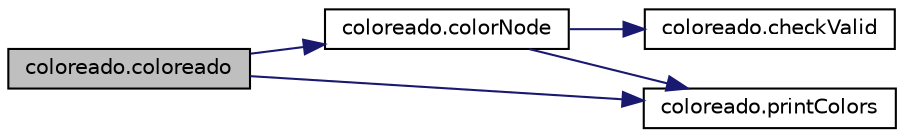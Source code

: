 digraph G
{
  edge [fontname="Helvetica",fontsize="10",labelfontname="Helvetica",labelfontsize="10"];
  node [fontname="Helvetica",fontsize="10",shape=record];
  rankdir="LR";
  Node1 [label="coloreado.coloreado",height=0.2,width=0.4,color="black", fillcolor="grey75", style="filled" fontcolor="black"];
  Node1 -> Node2 [color="midnightblue",fontsize="10",style="solid",fontname="Helvetica"];
  Node2 [label="coloreado.colorNode",height=0.2,width=0.4,color="black", fillcolor="white", style="filled",URL="$d5/d4c/classcoloreado.html#a7117ad010bc6cb9b592d00cbbd8b8977"];
  Node2 -> Node3 [color="midnightblue",fontsize="10",style="solid",fontname="Helvetica"];
  Node3 [label="coloreado.checkValid",height=0.2,width=0.4,color="black", fillcolor="white", style="filled",URL="$d5/d4c/classcoloreado.html#acd263f80e8310e80f61a43e3c4a40cb3"];
  Node2 -> Node4 [color="midnightblue",fontsize="10",style="solid",fontname="Helvetica"];
  Node4 [label="coloreado.printColors",height=0.2,width=0.4,color="black", fillcolor="white", style="filled",URL="$d5/d4c/classcoloreado.html#a0ab45c00fcf1741918e4b0d2e8d487d9"];
  Node1 -> Node4 [color="midnightblue",fontsize="10",style="solid",fontname="Helvetica"];
}
